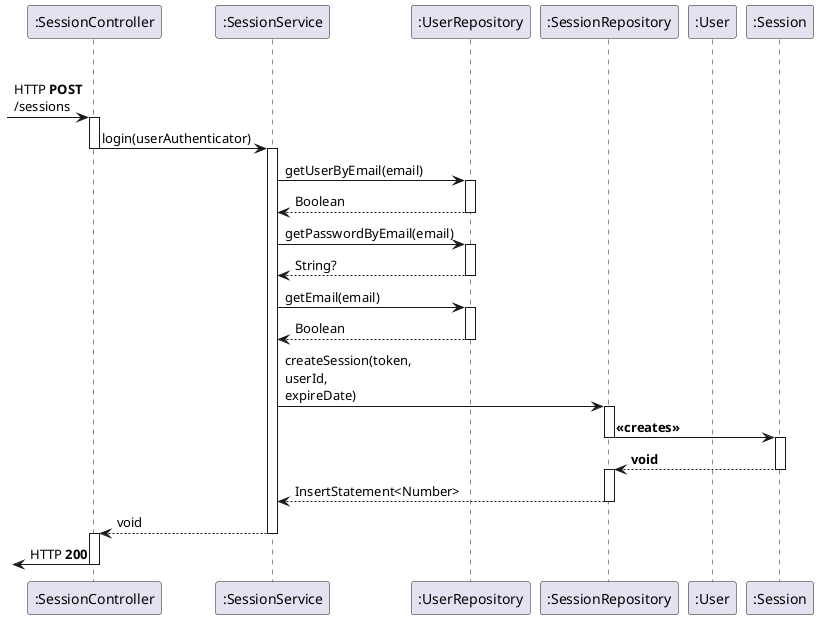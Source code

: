 @startuml
'https://plantuml.com/sequence-diagram

skinparam MaxMessageSize 100
participant ":SessionController" as Controller
participant ":SessionService" as Service
participant ":UserRepository" as UserRepository
participant ":SessionRepository" as SessionRepository
participant ":User" as User
participant ":Session" as Session


group HTTP POST /session
    ?-> Controller    : HTTP **POST** /sessions
    activate Controller


    Controller -> Service: login(userAuthenticator)
    deactivate Controller
    activate Service

    Service -> UserRepository: getUserByEmail(email)
    activate UserRepository
    Service <-- UserRepository: Boolean
    deactivate UserRepository
    Service -> UserRepository: getPasswordByEmail(email)
    activate UserRepository
    Service <-- UserRepository: String?
    deactivate UserRepository
    Service -> UserRepository: getEmail(email)
    activate UserRepository
    Service <-- UserRepository: Boolean
    deactivate UserRepository
    Service -> SessionRepository: createSession(token, userId, expireDate)
    activate SessionRepository
    SessionRepository -> Session: **<<creates>>**
    deactivate SessionRepository
    activate Session
    SessionRepository <-- Session: **void**
    deactivate Session
    activate SessionRepository
    Service <-- SessionRepository: InsertStatement<Number>
    deactivate SessionRepository
    Controller <-- Service: void
    deactivate Service

    activate Controller
    ?<- Controller    : HTTP **200**
    deactivate


@enduml